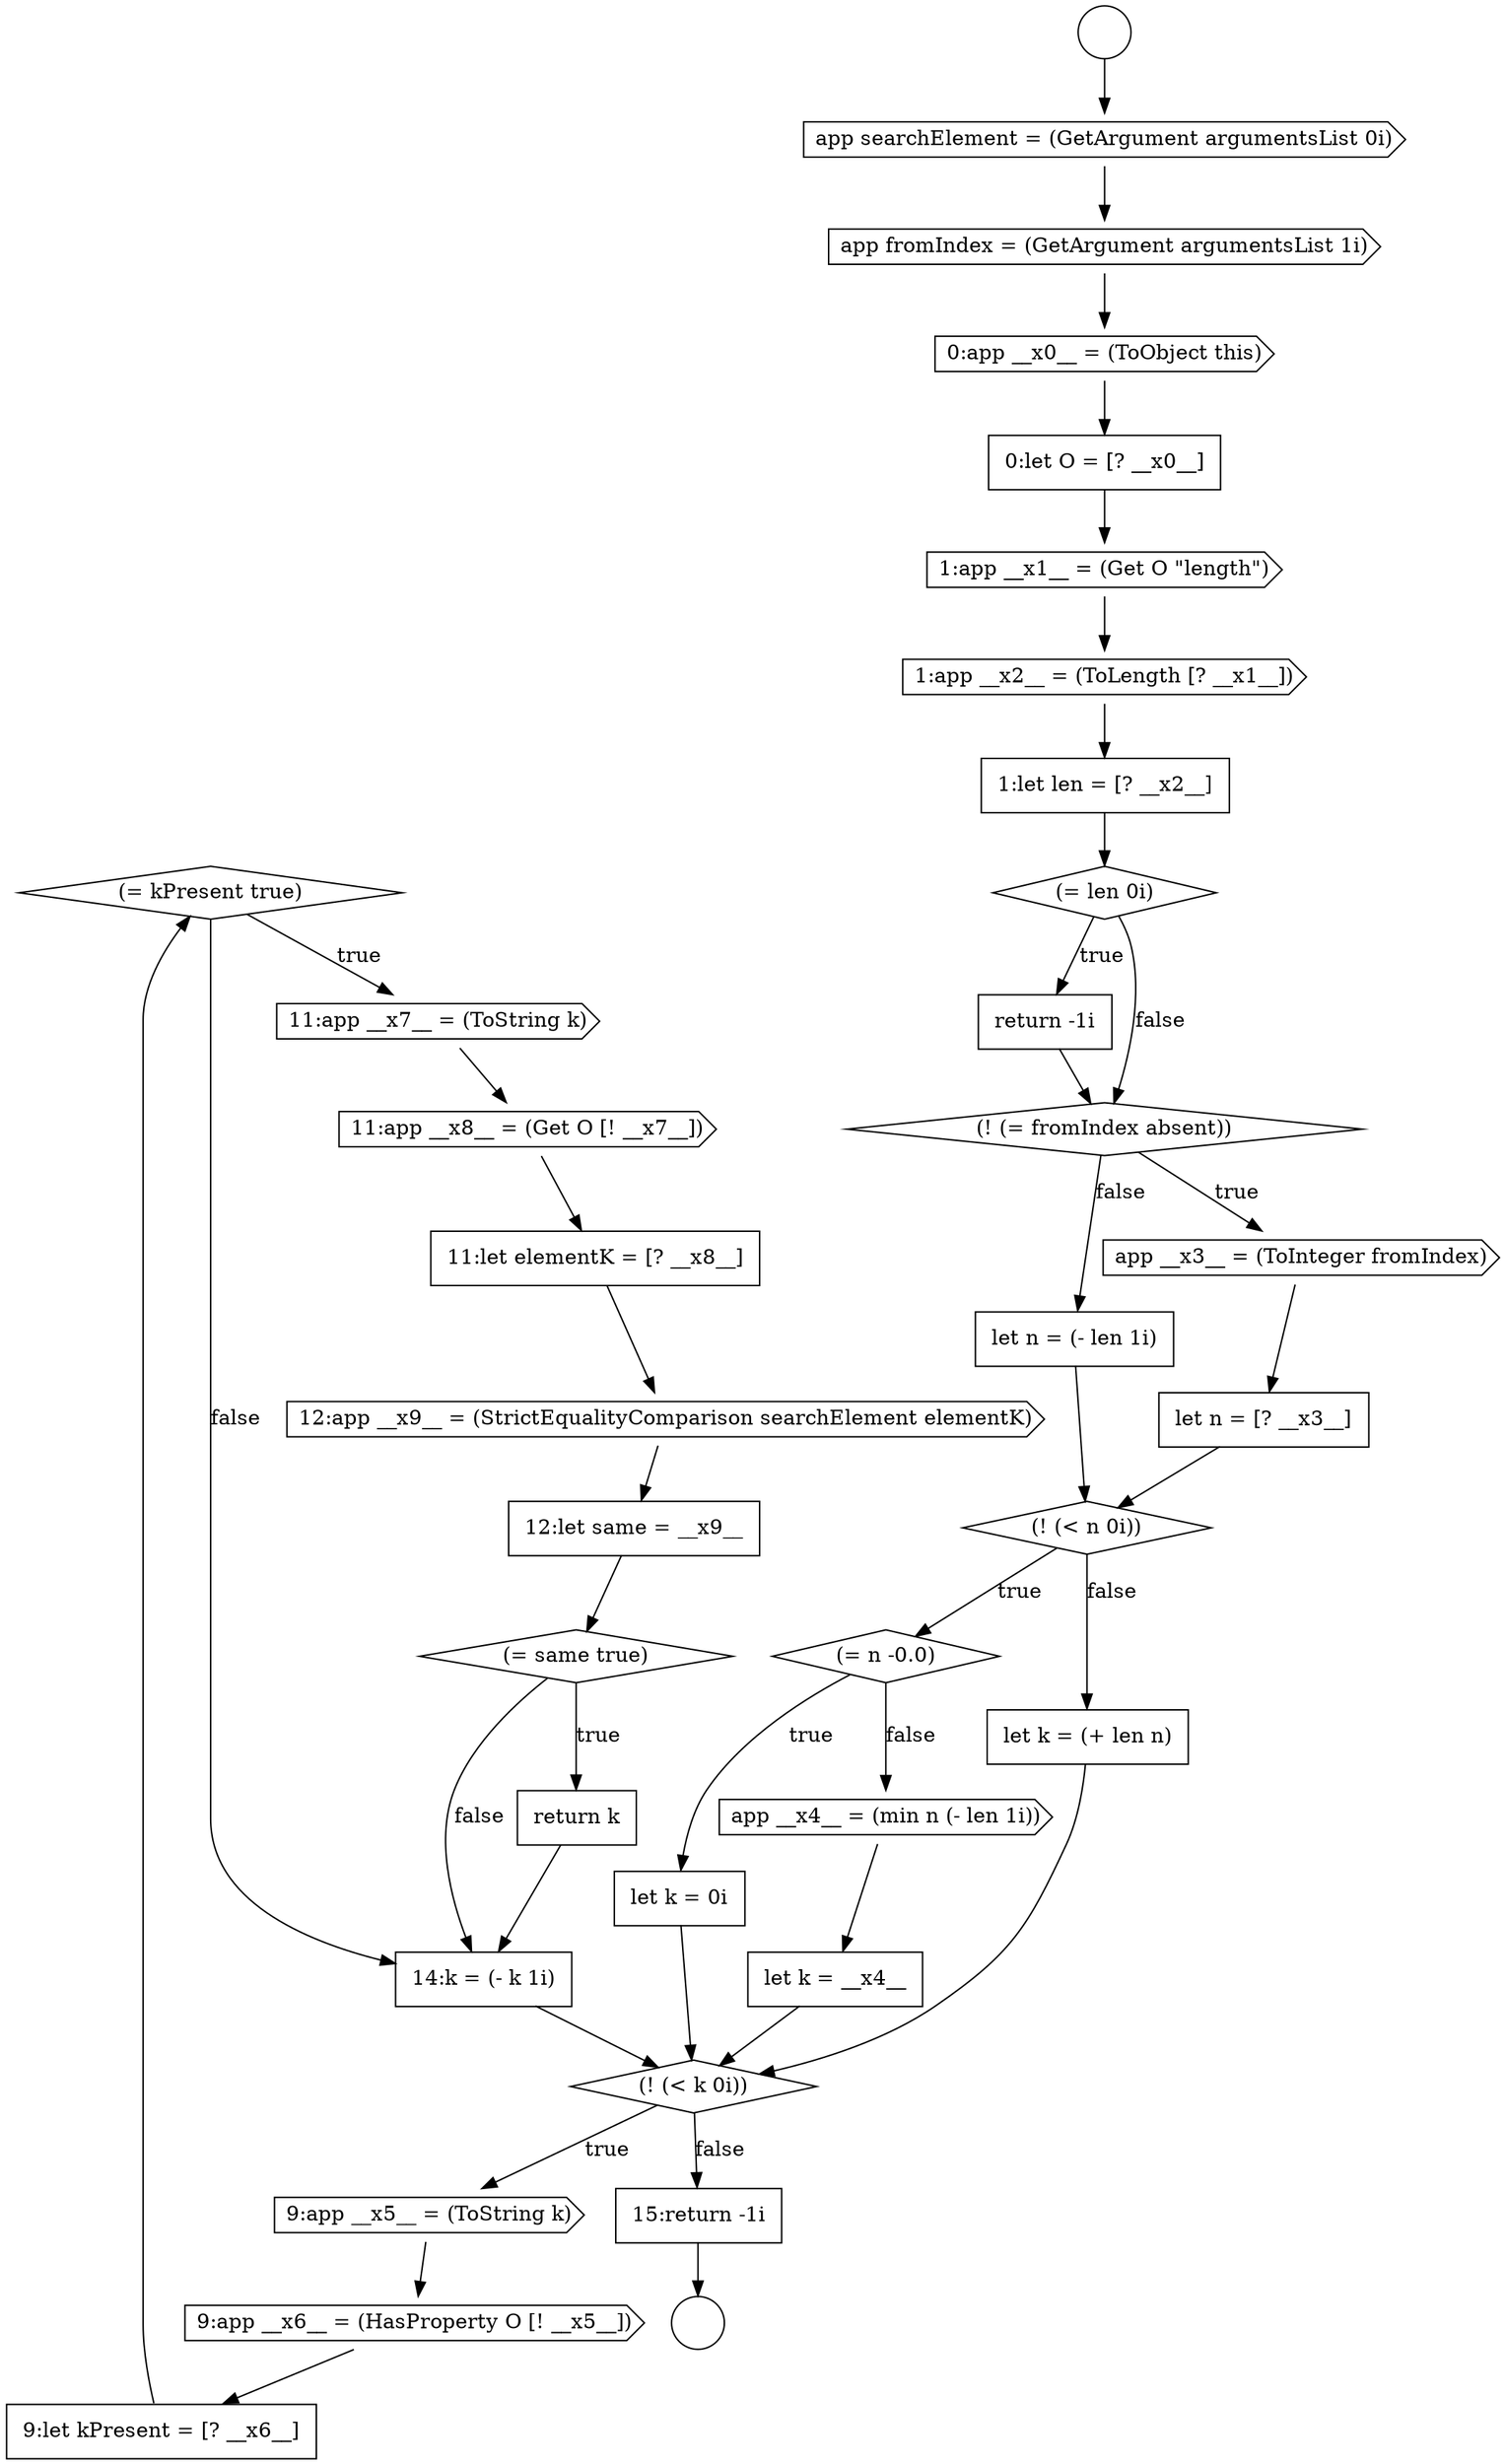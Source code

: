 digraph {
  node15138 [shape=diamond, label=<<font color="black">(= kPresent true)</font>> color="black" fillcolor="white" style=filled]
  node15130 [shape=none, margin=0, label=<<font color="black">
    <table border="0" cellborder="1" cellspacing="0" cellpadding="10">
      <tr><td align="left">let k = 0i</td></tr>
    </table>
  </font>> color="black" fillcolor="white" style=filled]
  node15119 [shape=cds, label=<<font color="black">1:app __x1__ = (Get O &quot;length&quot;)</font>> color="black" fillcolor="white" style=filled]
  node15133 [shape=none, margin=0, label=<<font color="black">
    <table border="0" cellborder="1" cellspacing="0" cellpadding="10">
      <tr><td align="left">let k = (+ len n)</td></tr>
    </table>
  </font>> color="black" fillcolor="white" style=filled]
  node15118 [shape=none, margin=0, label=<<font color="black">
    <table border="0" cellborder="1" cellspacing="0" cellpadding="10">
      <tr><td align="left">0:let O = [? __x0__]</td></tr>
    </table>
  </font>> color="black" fillcolor="white" style=filled]
  node15114 [shape=circle label=" " color="black" fillcolor="white" style=filled]
  node15147 [shape=none, margin=0, label=<<font color="black">
    <table border="0" cellborder="1" cellspacing="0" cellpadding="10">
      <tr><td align="left">15:return -1i</td></tr>
    </table>
  </font>> color="black" fillcolor="white" style=filled]
  node15117 [shape=cds, label=<<font color="black">0:app __x0__ = (ToObject this)</font>> color="black" fillcolor="white" style=filled]
  node15113 [shape=circle label=" " color="black" fillcolor="white" style=filled]
  node15140 [shape=cds, label=<<font color="black">11:app __x8__ = (Get O [! __x7__])</font>> color="black" fillcolor="white" style=filled]
  node15122 [shape=diamond, label=<<font color="black">(= len 0i)</font>> color="black" fillcolor="white" style=filled]
  node15116 [shape=cds, label=<<font color="black">app fromIndex = (GetArgument argumentsList 1i)</font>> color="black" fillcolor="white" style=filled]
  node15120 [shape=cds, label=<<font color="black">1:app __x2__ = (ToLength [? __x1__])</font>> color="black" fillcolor="white" style=filled]
  node15145 [shape=none, margin=0, label=<<font color="black">
    <table border="0" cellborder="1" cellspacing="0" cellpadding="10">
      <tr><td align="left">return k</td></tr>
    </table>
  </font>> color="black" fillcolor="white" style=filled]
  node15134 [shape=diamond, label=<<font color="black">(! (&lt; k 0i))</font>> color="black" fillcolor="white" style=filled]
  node15115 [shape=cds, label=<<font color="black">app searchElement = (GetArgument argumentsList 0i)</font>> color="black" fillcolor="white" style=filled]
  node15143 [shape=none, margin=0, label=<<font color="black">
    <table border="0" cellborder="1" cellspacing="0" cellpadding="10">
      <tr><td align="left">12:let same = __x9__</td></tr>
    </table>
  </font>> color="black" fillcolor="white" style=filled]
  node15135 [shape=cds, label=<<font color="black">9:app __x5__ = (ToString k)</font>> color="black" fillcolor="white" style=filled]
  node15125 [shape=cds, label=<<font color="black">app __x3__ = (ToInteger fromIndex)</font>> color="black" fillcolor="white" style=filled]
  node15146 [shape=none, margin=0, label=<<font color="black">
    <table border="0" cellborder="1" cellspacing="0" cellpadding="10">
      <tr><td align="left">14:k = (- k 1i)</td></tr>
    </table>
  </font>> color="black" fillcolor="white" style=filled]
  node15129 [shape=diamond, label=<<font color="black">(= n -0.0)</font>> color="black" fillcolor="white" style=filled]
  node15137 [shape=none, margin=0, label=<<font color="black">
    <table border="0" cellborder="1" cellspacing="0" cellpadding="10">
      <tr><td align="left">9:let kPresent = [? __x6__]</td></tr>
    </table>
  </font>> color="black" fillcolor="white" style=filled]
  node15142 [shape=cds, label=<<font color="black">12:app __x9__ = (StrictEqualityComparison searchElement elementK)</font>> color="black" fillcolor="white" style=filled]
  node15141 [shape=none, margin=0, label=<<font color="black">
    <table border="0" cellborder="1" cellspacing="0" cellpadding="10">
      <tr><td align="left">11:let elementK = [? __x8__]</td></tr>
    </table>
  </font>> color="black" fillcolor="white" style=filled]
  node15126 [shape=none, margin=0, label=<<font color="black">
    <table border="0" cellborder="1" cellspacing="0" cellpadding="10">
      <tr><td align="left">let n = [? __x3__]</td></tr>
    </table>
  </font>> color="black" fillcolor="white" style=filled]
  node15121 [shape=none, margin=0, label=<<font color="black">
    <table border="0" cellborder="1" cellspacing="0" cellpadding="10">
      <tr><td align="left">1:let len = [? __x2__]</td></tr>
    </table>
  </font>> color="black" fillcolor="white" style=filled]
  node15136 [shape=cds, label=<<font color="black">9:app __x6__ = (HasProperty O [! __x5__])</font>> color="black" fillcolor="white" style=filled]
  node15127 [shape=none, margin=0, label=<<font color="black">
    <table border="0" cellborder="1" cellspacing="0" cellpadding="10">
      <tr><td align="left">let n = (- len 1i)</td></tr>
    </table>
  </font>> color="black" fillcolor="white" style=filled]
  node15132 [shape=none, margin=0, label=<<font color="black">
    <table border="0" cellborder="1" cellspacing="0" cellpadding="10">
      <tr><td align="left">let k = __x4__</td></tr>
    </table>
  </font>> color="black" fillcolor="white" style=filled]
  node15131 [shape=cds, label=<<font color="black">app __x4__ = (min n (- len 1i))</font>> color="black" fillcolor="white" style=filled]
  node15144 [shape=diamond, label=<<font color="black">(= same true)</font>> color="black" fillcolor="white" style=filled]
  node15139 [shape=cds, label=<<font color="black">11:app __x7__ = (ToString k)</font>> color="black" fillcolor="white" style=filled]
  node15124 [shape=diamond, label=<<font color="black">(! (= fromIndex absent))</font>> color="black" fillcolor="white" style=filled]
  node15123 [shape=none, margin=0, label=<<font color="black">
    <table border="0" cellborder="1" cellspacing="0" cellpadding="10">
      <tr><td align="left">return -1i</td></tr>
    </table>
  </font>> color="black" fillcolor="white" style=filled]
  node15128 [shape=diamond, label=<<font color="black">(! (&lt; n 0i))</font>> color="black" fillcolor="white" style=filled]
  node15142 -> node15143 [ color="black"]
  node15121 -> node15122 [ color="black"]
  node15116 -> node15117 [ color="black"]
  node15141 -> node15142 [ color="black"]
  node15120 -> node15121 [ color="black"]
  node15127 -> node15128 [ color="black"]
  node15131 -> node15132 [ color="black"]
  node15126 -> node15128 [ color="black"]
  node15123 -> node15124 [ color="black"]
  node15136 -> node15137 [ color="black"]
  node15128 -> node15129 [label=<<font color="black">true</font>> color="black"]
  node15128 -> node15133 [label=<<font color="black">false</font>> color="black"]
  node15133 -> node15134 [ color="black"]
  node15139 -> node15140 [ color="black"]
  node15144 -> node15145 [label=<<font color="black">true</font>> color="black"]
  node15144 -> node15146 [label=<<font color="black">false</font>> color="black"]
  node15118 -> node15119 [ color="black"]
  node15143 -> node15144 [ color="black"]
  node15146 -> node15134 [ color="black"]
  node15125 -> node15126 [ color="black"]
  node15137 -> node15138 [ color="black"]
  node15122 -> node15123 [label=<<font color="black">true</font>> color="black"]
  node15122 -> node15124 [label=<<font color="black">false</font>> color="black"]
  node15119 -> node15120 [ color="black"]
  node15129 -> node15130 [label=<<font color="black">true</font>> color="black"]
  node15129 -> node15131 [label=<<font color="black">false</font>> color="black"]
  node15145 -> node15146 [ color="black"]
  node15132 -> node15134 [ color="black"]
  node15140 -> node15141 [ color="black"]
  node15130 -> node15134 [ color="black"]
  node15135 -> node15136 [ color="black"]
  node15113 -> node15115 [ color="black"]
  node15134 -> node15135 [label=<<font color="black">true</font>> color="black"]
  node15134 -> node15147 [label=<<font color="black">false</font>> color="black"]
  node15117 -> node15118 [ color="black"]
  node15124 -> node15125 [label=<<font color="black">true</font>> color="black"]
  node15124 -> node15127 [label=<<font color="black">false</font>> color="black"]
  node15138 -> node15139 [label=<<font color="black">true</font>> color="black"]
  node15138 -> node15146 [label=<<font color="black">false</font>> color="black"]
  node15115 -> node15116 [ color="black"]
  node15147 -> node15114 [ color="black"]
}
